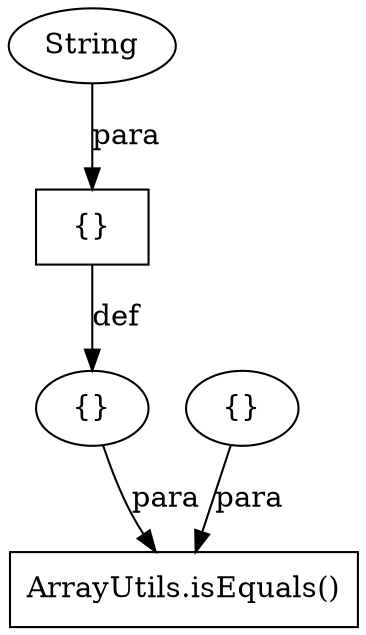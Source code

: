 digraph "AUG" {

  1 [ label="ArrayUtils.isEquals()" shape="box" ];
  2 [ label="{}" shape="ellipse" ];
  3 [ label="{}" shape="ellipse" ];
  4 [ label="{}" shape="box" ];
  5 [ label="String" shape="ellipse" ];
  3 -> 1 [ label="para" style="solid" ];
  2 -> 1 [ label="para" style="solid" ];
  4 -> 2 [ label="def" style="solid" ];
  5 -> 4 [ label="para" style="solid" ];
}
